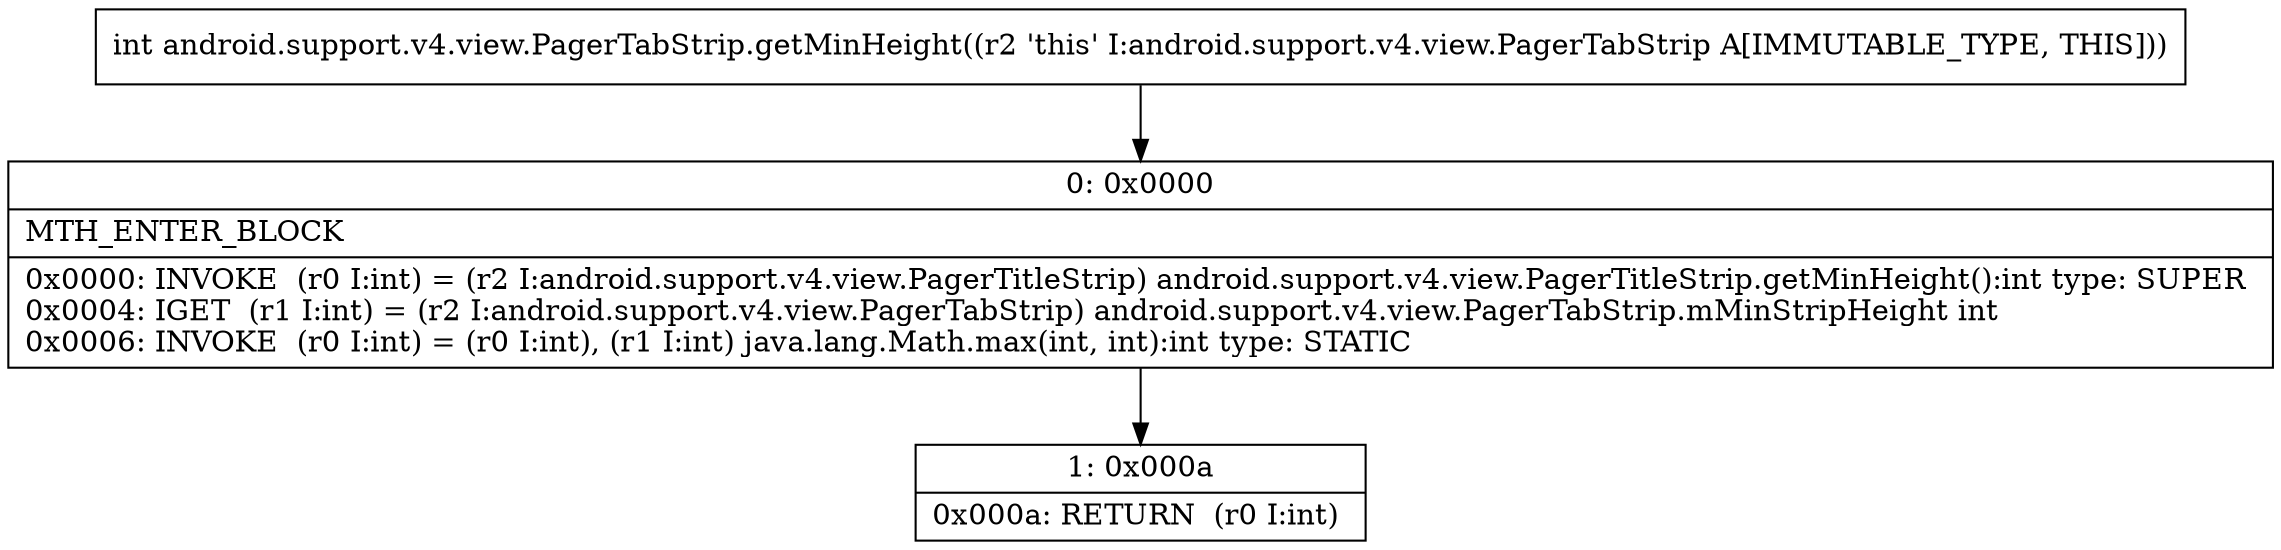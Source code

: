digraph "CFG forandroid.support.v4.view.PagerTabStrip.getMinHeight()I" {
Node_0 [shape=record,label="{0\:\ 0x0000|MTH_ENTER_BLOCK\l|0x0000: INVOKE  (r0 I:int) = (r2 I:android.support.v4.view.PagerTitleStrip) android.support.v4.view.PagerTitleStrip.getMinHeight():int type: SUPER \l0x0004: IGET  (r1 I:int) = (r2 I:android.support.v4.view.PagerTabStrip) android.support.v4.view.PagerTabStrip.mMinStripHeight int \l0x0006: INVOKE  (r0 I:int) = (r0 I:int), (r1 I:int) java.lang.Math.max(int, int):int type: STATIC \l}"];
Node_1 [shape=record,label="{1\:\ 0x000a|0x000a: RETURN  (r0 I:int) \l}"];
MethodNode[shape=record,label="{int android.support.v4.view.PagerTabStrip.getMinHeight((r2 'this' I:android.support.v4.view.PagerTabStrip A[IMMUTABLE_TYPE, THIS])) }"];
MethodNode -> Node_0;
Node_0 -> Node_1;
}


